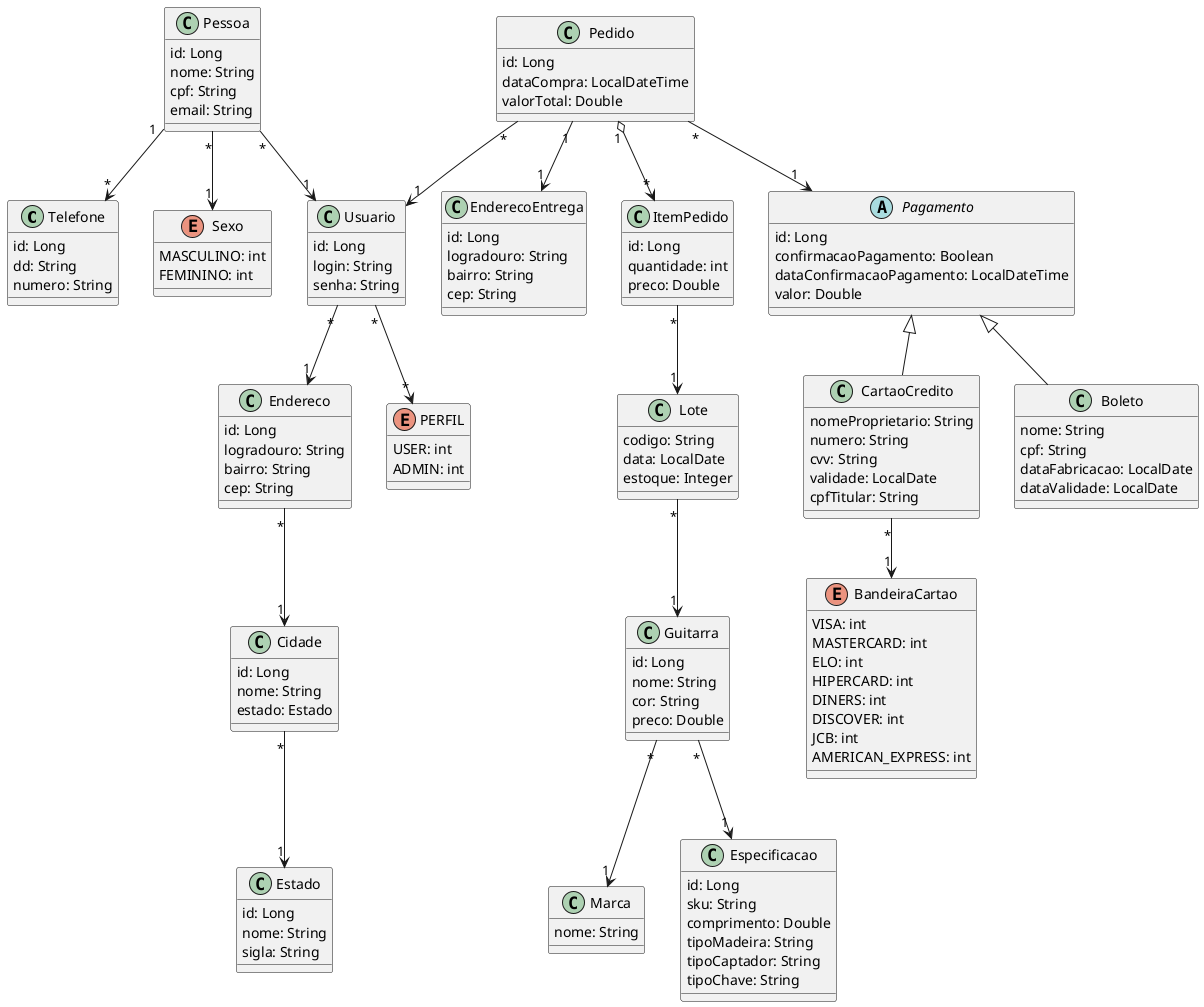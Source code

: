 @startuml oneGuitars
class Telefone {
    id: Long
    dd: String
    numero: String
}

class Guitarra {
    id: Long
    nome: String
    cor: String
    preco: Double
}

class Marca {
    nome: String
}

class Especificacao {
    id: Long
    sku: String
    comprimento: Double
    tipoMadeira: String
    tipoCaptador: String
    tipoChave: String
}

class Usuario {
    id: Long
    login: String
    senha: String
}

class Pessoa {
    id: Long
    nome: String
    cpf: String
    email: String
}

enum Sexo {
    MASCULINO: int
    FEMININO: int
}

class Endereco {
    id: Long
    logradouro: String
    bairro: String
    cep: String
}

class EnderecoEntrega {
    id: Long
    logradouro: String
    bairro: String
    cep: String
}

class Cidade {
    id: Long
    nome: String
    estado: Estado
}

class Estado {
    id: Long
    nome: String
    sigla: String
}

class Pedido {
    id: Long
    dataCompra: LocalDateTime
    valorTotal: Double
}

class ItemPedido {
    id: Long
    quantidade: int
    preco: Double
}

abstract class Pagamento {
    id: Long
    confirmacaoPagamento: Boolean
    dataConfirmacaoPagamento: LocalDateTime
    valor: Double
}

class CartaoCredito {
    nomeProprietario: String
    numero: String
    cvv: String
    validade: LocalDate
    cpfTitular: String
}

enum BandeiraCartao {
    VISA: int
    MASTERCARD: int
    ELO: int
    HIPERCARD: int
    DINERS: int
    DISCOVER: int
    JCB: int
    AMERICAN_EXPRESS: int
}

class Boleto {
    nome: String
    cpf: String
    dataFabricacao: LocalDate
    dataValidade: LocalDate
}

class Lote {
    codigo: String
    data: LocalDate
    estoque: Integer
}

enum PERFIL {
    USER: int
    ADMIN: int
}

Pedido "*" --> "1" Usuario
Pedido "*" --> "1" Pagamento
Pedido "1" --> "1" EnderecoEntrega
Pedido "1" o--> "*" ItemPedido
ItemPedido "*" --> "1" Lote

Usuario "*" --> "1" Endereco

Usuario "*" --> "*" PERFIL
Guitarra "*" --> "1" Especificacao
Guitarra "*" --> "1" Marca
Lote "*" --> "1" Guitarra
Pessoa "1" --> "*" Telefone
Pessoa "*" --> "1" Usuario
Pessoa "*" --> "1" Sexo

CartaoCredito "*" --> "1" BandeiraCartao
Pagamento <|-- CartaoCredito
Pagamento <|-- Boleto
Endereco "*" --> "1" Cidade
Cidade "*" --> "1" Estado
@enduml